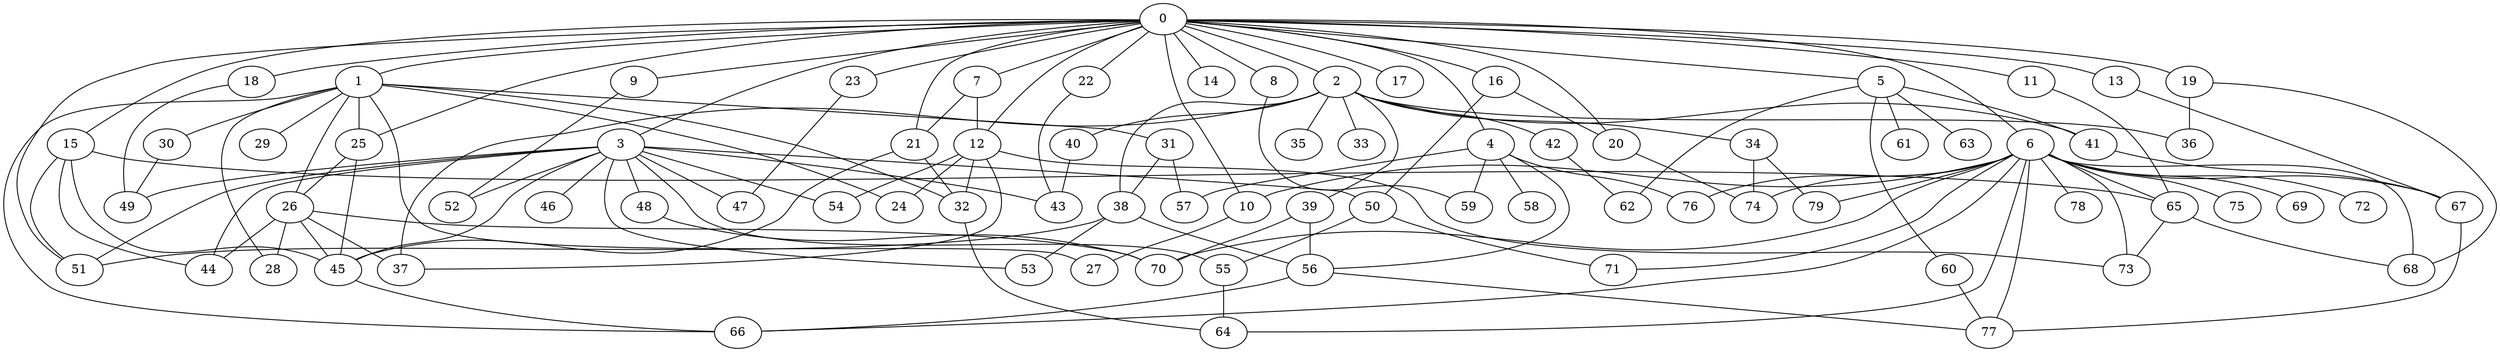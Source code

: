 
graph graphname {
    0 -- 1
0 -- 2
0 -- 3
0 -- 4
0 -- 5
0 -- 6
0 -- 7
0 -- 8
0 -- 9
0 -- 10
0 -- 11
0 -- 12
0 -- 13
0 -- 14
0 -- 15
0 -- 16
0 -- 17
0 -- 18
0 -- 19
0 -- 20
0 -- 21
0 -- 22
0 -- 23
0 -- 25
0 -- 51
1 -- 32
1 -- 24
1 -- 25
1 -- 26
1 -- 27
1 -- 28
1 -- 29
1 -- 30
1 -- 31
1 -- 66
2 -- 33
2 -- 34
2 -- 35
2 -- 36
2 -- 37
2 -- 38
2 -- 39
2 -- 40
2 -- 41
2 -- 42
3 -- 43
3 -- 44
3 -- 45
3 -- 46
3 -- 47
3 -- 48
3 -- 49
3 -- 50
3 -- 51
3 -- 52
3 -- 53
3 -- 54
3 -- 55
4 -- 56
4 -- 58
4 -- 59
4 -- 57
4 -- 76
5 -- 60
5 -- 61
5 -- 62
5 -- 63
5 -- 41
6 -- 64
6 -- 66
6 -- 67
6 -- 68
6 -- 69
6 -- 70
6 -- 65
6 -- 72
6 -- 73
6 -- 74
6 -- 71
6 -- 76
6 -- 77
6 -- 78
6 -- 79
6 -- 75
6 -- 10
7 -- 21
7 -- 12
8 -- 59
9 -- 52
10 -- 27
11 -- 65
12 -- 32
12 -- 24
12 -- 37
12 -- 73
12 -- 54
13 -- 67
15 -- 44
15 -- 65
15 -- 45
15 -- 51
16 -- 50
16 -- 20
18 -- 49
19 -- 36
19 -- 68
20 -- 74
21 -- 32
21 -- 45
22 -- 43
23 -- 47
25 -- 26
25 -- 45
26 -- 28
26 -- 44
26 -- 45
26 -- 37
26 -- 70
30 -- 49
31 -- 57
31 -- 38
32 -- 64
34 -- 74
34 -- 79
38 -- 51
38 -- 53
38 -- 56
39 -- 70
39 -- 56
40 -- 43
41 -- 67
42 -- 62
45 -- 66
48 -- 70
50 -- 55
50 -- 71
55 -- 64
56 -- 66
56 -- 77
60 -- 77
65 -- 68
65 -- 73
67 -- 77

}
